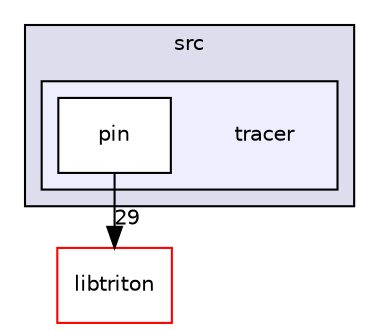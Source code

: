 digraph "/home/ubuntu/projects/pin-2.14/source/tools/Triton/src/tracer" {
  compound=true
  node [ fontsize="10", fontname="Helvetica"];
  edge [ labelfontsize="10", labelfontname="Helvetica"];
  subgraph clusterdir_68267d1309a1af8e8297ef4c3efbcdba {
    graph [ bgcolor="#ddddee", pencolor="black", label="src" fontname="Helvetica", fontsize="10", URL="dir_68267d1309a1af8e8297ef4c3efbcdba.html"]
  subgraph clusterdir_419569bb6464a79f27b27102966d14b7 {
    graph [ bgcolor="#eeeeff", pencolor="black", label="" URL="dir_419569bb6464a79f27b27102966d14b7.html"];
    dir_419569bb6464a79f27b27102966d14b7 [shape=plaintext label="tracer"];
    dir_9b9980bfbb72db62ead7d70880136166 [shape=box label="pin" color="black" fillcolor="white" style="filled" URL="dir_9b9980bfbb72db62ead7d70880136166.html"];
  }
  }
  dir_6826be0f3781bbf5456339e274d7c653 [shape=box label="libtriton" fillcolor="white" style="filled" color="red" URL="dir_6826be0f3781bbf5456339e274d7c653.html"];
  dir_9b9980bfbb72db62ead7d70880136166->dir_6826be0f3781bbf5456339e274d7c653 [headlabel="29", labeldistance=1.5 headhref="dir_000004_000001.html"];
}
